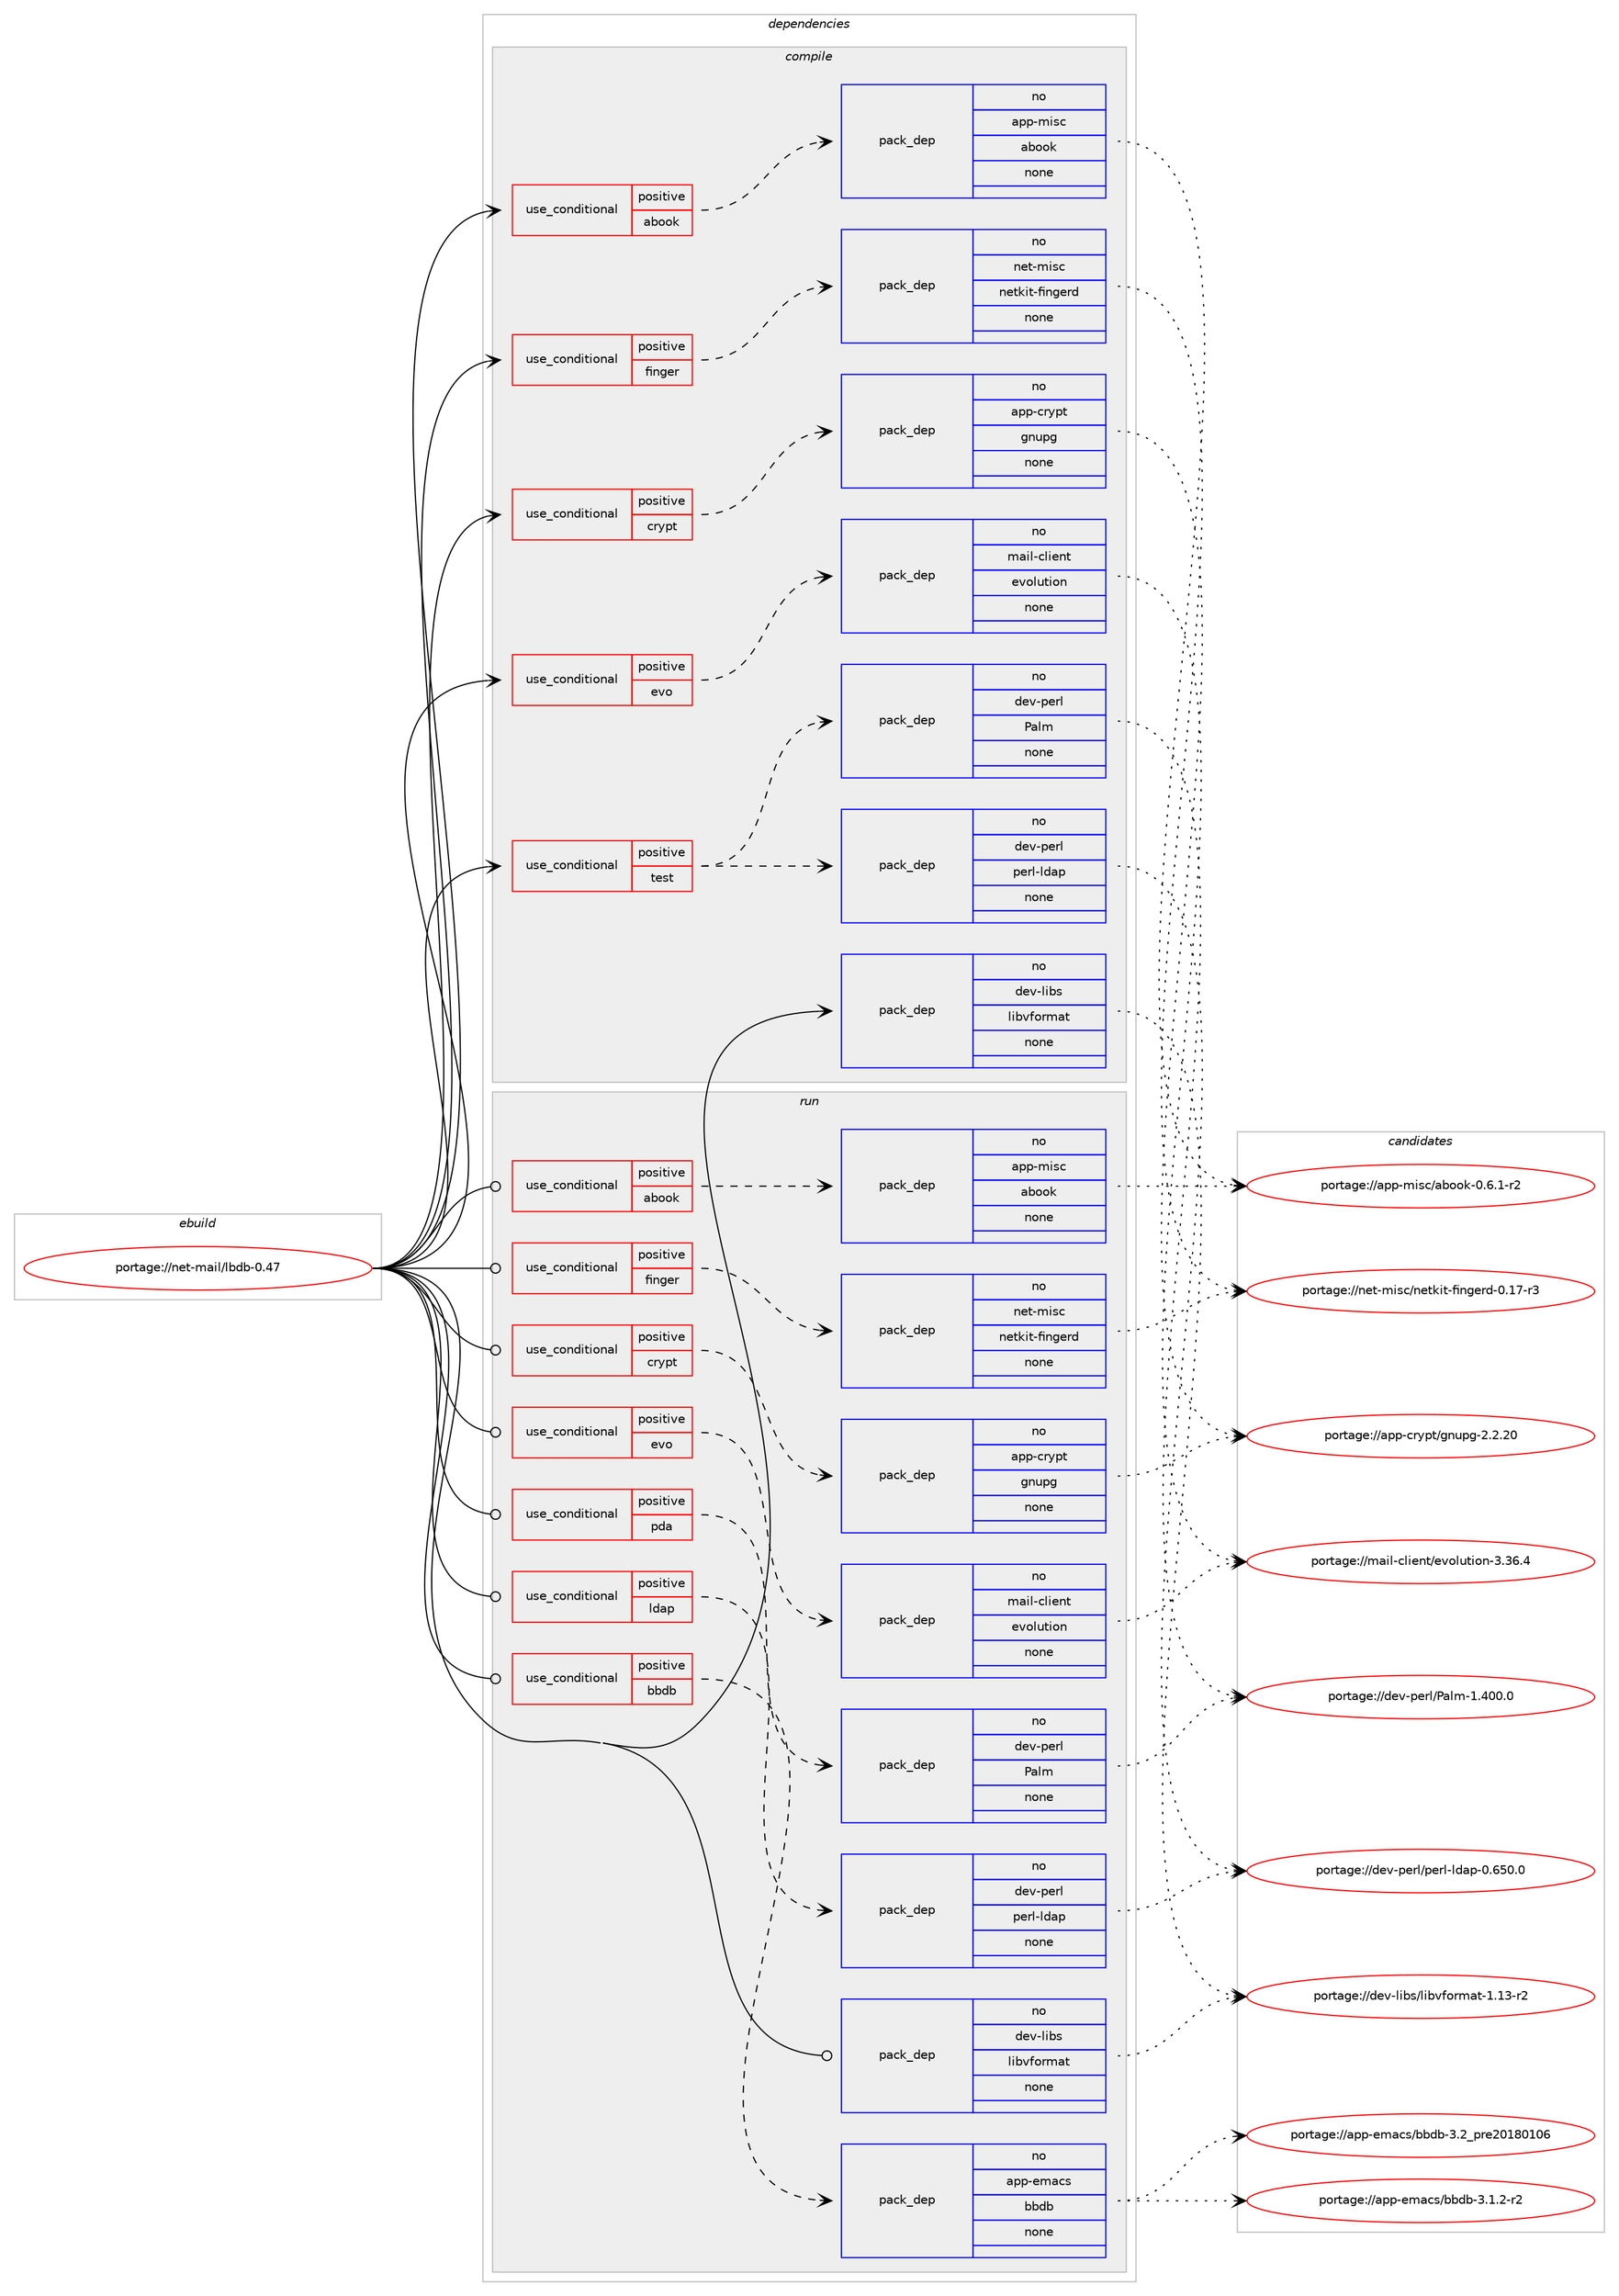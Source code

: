 digraph prolog {

# *************
# Graph options
# *************

newrank=true;
concentrate=true;
compound=true;
graph [rankdir=LR,fontname=Helvetica,fontsize=10,ranksep=1.5];#, ranksep=2.5, nodesep=0.2];
edge  [arrowhead=vee];
node  [fontname=Helvetica,fontsize=10];

# **********
# The ebuild
# **********

subgraph cluster_leftcol {
color=gray;
rank=same;
label=<<i>ebuild</i>>;
id [label="portage://net-mail/lbdb-0.47", color=red, width=4, href="../net-mail/lbdb-0.47.svg"];
}

# ****************
# The dependencies
# ****************

subgraph cluster_midcol {
color=gray;
label=<<i>dependencies</i>>;
subgraph cluster_compile {
fillcolor="#eeeeee";
style=filled;
label=<<i>compile</i>>;
subgraph cond621 {
dependency4051 [label=<<TABLE BORDER="0" CELLBORDER="1" CELLSPACING="0" CELLPADDING="4"><TR><TD ROWSPAN="3" CELLPADDING="10">use_conditional</TD></TR><TR><TD>positive</TD></TR><TR><TD>abook</TD></TR></TABLE>>, shape=none, color=red];
subgraph pack3361 {
dependency4052 [label=<<TABLE BORDER="0" CELLBORDER="1" CELLSPACING="0" CELLPADDING="4" WIDTH="220"><TR><TD ROWSPAN="6" CELLPADDING="30">pack_dep</TD></TR><TR><TD WIDTH="110">no</TD></TR><TR><TD>app-misc</TD></TR><TR><TD>abook</TD></TR><TR><TD>none</TD></TR><TR><TD></TD></TR></TABLE>>, shape=none, color=blue];
}
dependency4051:e -> dependency4052:w [weight=20,style="dashed",arrowhead="vee"];
}
id:e -> dependency4051:w [weight=20,style="solid",arrowhead="vee"];
subgraph cond622 {
dependency4053 [label=<<TABLE BORDER="0" CELLBORDER="1" CELLSPACING="0" CELLPADDING="4"><TR><TD ROWSPAN="3" CELLPADDING="10">use_conditional</TD></TR><TR><TD>positive</TD></TR><TR><TD>crypt</TD></TR></TABLE>>, shape=none, color=red];
subgraph pack3362 {
dependency4054 [label=<<TABLE BORDER="0" CELLBORDER="1" CELLSPACING="0" CELLPADDING="4" WIDTH="220"><TR><TD ROWSPAN="6" CELLPADDING="30">pack_dep</TD></TR><TR><TD WIDTH="110">no</TD></TR><TR><TD>app-crypt</TD></TR><TR><TD>gnupg</TD></TR><TR><TD>none</TD></TR><TR><TD></TD></TR></TABLE>>, shape=none, color=blue];
}
dependency4053:e -> dependency4054:w [weight=20,style="dashed",arrowhead="vee"];
}
id:e -> dependency4053:w [weight=20,style="solid",arrowhead="vee"];
subgraph cond623 {
dependency4055 [label=<<TABLE BORDER="0" CELLBORDER="1" CELLSPACING="0" CELLPADDING="4"><TR><TD ROWSPAN="3" CELLPADDING="10">use_conditional</TD></TR><TR><TD>positive</TD></TR><TR><TD>evo</TD></TR></TABLE>>, shape=none, color=red];
subgraph pack3363 {
dependency4056 [label=<<TABLE BORDER="0" CELLBORDER="1" CELLSPACING="0" CELLPADDING="4" WIDTH="220"><TR><TD ROWSPAN="6" CELLPADDING="30">pack_dep</TD></TR><TR><TD WIDTH="110">no</TD></TR><TR><TD>mail-client</TD></TR><TR><TD>evolution</TD></TR><TR><TD>none</TD></TR><TR><TD></TD></TR></TABLE>>, shape=none, color=blue];
}
dependency4055:e -> dependency4056:w [weight=20,style="dashed",arrowhead="vee"];
}
id:e -> dependency4055:w [weight=20,style="solid",arrowhead="vee"];
subgraph cond624 {
dependency4057 [label=<<TABLE BORDER="0" CELLBORDER="1" CELLSPACING="0" CELLPADDING="4"><TR><TD ROWSPAN="3" CELLPADDING="10">use_conditional</TD></TR><TR><TD>positive</TD></TR><TR><TD>finger</TD></TR></TABLE>>, shape=none, color=red];
subgraph pack3364 {
dependency4058 [label=<<TABLE BORDER="0" CELLBORDER="1" CELLSPACING="0" CELLPADDING="4" WIDTH="220"><TR><TD ROWSPAN="6" CELLPADDING="30">pack_dep</TD></TR><TR><TD WIDTH="110">no</TD></TR><TR><TD>net-misc</TD></TR><TR><TD>netkit-fingerd</TD></TR><TR><TD>none</TD></TR><TR><TD></TD></TR></TABLE>>, shape=none, color=blue];
}
dependency4057:e -> dependency4058:w [weight=20,style="dashed",arrowhead="vee"];
}
id:e -> dependency4057:w [weight=20,style="solid",arrowhead="vee"];
subgraph cond625 {
dependency4059 [label=<<TABLE BORDER="0" CELLBORDER="1" CELLSPACING="0" CELLPADDING="4"><TR><TD ROWSPAN="3" CELLPADDING="10">use_conditional</TD></TR><TR><TD>positive</TD></TR><TR><TD>test</TD></TR></TABLE>>, shape=none, color=red];
subgraph pack3365 {
dependency4060 [label=<<TABLE BORDER="0" CELLBORDER="1" CELLSPACING="0" CELLPADDING="4" WIDTH="220"><TR><TD ROWSPAN="6" CELLPADDING="30">pack_dep</TD></TR><TR><TD WIDTH="110">no</TD></TR><TR><TD>dev-perl</TD></TR><TR><TD>Palm</TD></TR><TR><TD>none</TD></TR><TR><TD></TD></TR></TABLE>>, shape=none, color=blue];
}
dependency4059:e -> dependency4060:w [weight=20,style="dashed",arrowhead="vee"];
subgraph pack3366 {
dependency4061 [label=<<TABLE BORDER="0" CELLBORDER="1" CELLSPACING="0" CELLPADDING="4" WIDTH="220"><TR><TD ROWSPAN="6" CELLPADDING="30">pack_dep</TD></TR><TR><TD WIDTH="110">no</TD></TR><TR><TD>dev-perl</TD></TR><TR><TD>perl-ldap</TD></TR><TR><TD>none</TD></TR><TR><TD></TD></TR></TABLE>>, shape=none, color=blue];
}
dependency4059:e -> dependency4061:w [weight=20,style="dashed",arrowhead="vee"];
}
id:e -> dependency4059:w [weight=20,style="solid",arrowhead="vee"];
subgraph pack3367 {
dependency4062 [label=<<TABLE BORDER="0" CELLBORDER="1" CELLSPACING="0" CELLPADDING="4" WIDTH="220"><TR><TD ROWSPAN="6" CELLPADDING="30">pack_dep</TD></TR><TR><TD WIDTH="110">no</TD></TR><TR><TD>dev-libs</TD></TR><TR><TD>libvformat</TD></TR><TR><TD>none</TD></TR><TR><TD></TD></TR></TABLE>>, shape=none, color=blue];
}
id:e -> dependency4062:w [weight=20,style="solid",arrowhead="vee"];
}
subgraph cluster_compileandrun {
fillcolor="#eeeeee";
style=filled;
label=<<i>compile and run</i>>;
}
subgraph cluster_run {
fillcolor="#eeeeee";
style=filled;
label=<<i>run</i>>;
subgraph cond626 {
dependency4063 [label=<<TABLE BORDER="0" CELLBORDER="1" CELLSPACING="0" CELLPADDING="4"><TR><TD ROWSPAN="3" CELLPADDING="10">use_conditional</TD></TR><TR><TD>positive</TD></TR><TR><TD>abook</TD></TR></TABLE>>, shape=none, color=red];
subgraph pack3368 {
dependency4064 [label=<<TABLE BORDER="0" CELLBORDER="1" CELLSPACING="0" CELLPADDING="4" WIDTH="220"><TR><TD ROWSPAN="6" CELLPADDING="30">pack_dep</TD></TR><TR><TD WIDTH="110">no</TD></TR><TR><TD>app-misc</TD></TR><TR><TD>abook</TD></TR><TR><TD>none</TD></TR><TR><TD></TD></TR></TABLE>>, shape=none, color=blue];
}
dependency4063:e -> dependency4064:w [weight=20,style="dashed",arrowhead="vee"];
}
id:e -> dependency4063:w [weight=20,style="solid",arrowhead="odot"];
subgraph cond627 {
dependency4065 [label=<<TABLE BORDER="0" CELLBORDER="1" CELLSPACING="0" CELLPADDING="4"><TR><TD ROWSPAN="3" CELLPADDING="10">use_conditional</TD></TR><TR><TD>positive</TD></TR><TR><TD>bbdb</TD></TR></TABLE>>, shape=none, color=red];
subgraph pack3369 {
dependency4066 [label=<<TABLE BORDER="0" CELLBORDER="1" CELLSPACING="0" CELLPADDING="4" WIDTH="220"><TR><TD ROWSPAN="6" CELLPADDING="30">pack_dep</TD></TR><TR><TD WIDTH="110">no</TD></TR><TR><TD>app-emacs</TD></TR><TR><TD>bbdb</TD></TR><TR><TD>none</TD></TR><TR><TD></TD></TR></TABLE>>, shape=none, color=blue];
}
dependency4065:e -> dependency4066:w [weight=20,style="dashed",arrowhead="vee"];
}
id:e -> dependency4065:w [weight=20,style="solid",arrowhead="odot"];
subgraph cond628 {
dependency4067 [label=<<TABLE BORDER="0" CELLBORDER="1" CELLSPACING="0" CELLPADDING="4"><TR><TD ROWSPAN="3" CELLPADDING="10">use_conditional</TD></TR><TR><TD>positive</TD></TR><TR><TD>crypt</TD></TR></TABLE>>, shape=none, color=red];
subgraph pack3370 {
dependency4068 [label=<<TABLE BORDER="0" CELLBORDER="1" CELLSPACING="0" CELLPADDING="4" WIDTH="220"><TR><TD ROWSPAN="6" CELLPADDING="30">pack_dep</TD></TR><TR><TD WIDTH="110">no</TD></TR><TR><TD>app-crypt</TD></TR><TR><TD>gnupg</TD></TR><TR><TD>none</TD></TR><TR><TD></TD></TR></TABLE>>, shape=none, color=blue];
}
dependency4067:e -> dependency4068:w [weight=20,style="dashed",arrowhead="vee"];
}
id:e -> dependency4067:w [weight=20,style="solid",arrowhead="odot"];
subgraph cond629 {
dependency4069 [label=<<TABLE BORDER="0" CELLBORDER="1" CELLSPACING="0" CELLPADDING="4"><TR><TD ROWSPAN="3" CELLPADDING="10">use_conditional</TD></TR><TR><TD>positive</TD></TR><TR><TD>evo</TD></TR></TABLE>>, shape=none, color=red];
subgraph pack3371 {
dependency4070 [label=<<TABLE BORDER="0" CELLBORDER="1" CELLSPACING="0" CELLPADDING="4" WIDTH="220"><TR><TD ROWSPAN="6" CELLPADDING="30">pack_dep</TD></TR><TR><TD WIDTH="110">no</TD></TR><TR><TD>mail-client</TD></TR><TR><TD>evolution</TD></TR><TR><TD>none</TD></TR><TR><TD></TD></TR></TABLE>>, shape=none, color=blue];
}
dependency4069:e -> dependency4070:w [weight=20,style="dashed",arrowhead="vee"];
}
id:e -> dependency4069:w [weight=20,style="solid",arrowhead="odot"];
subgraph cond630 {
dependency4071 [label=<<TABLE BORDER="0" CELLBORDER="1" CELLSPACING="0" CELLPADDING="4"><TR><TD ROWSPAN="3" CELLPADDING="10">use_conditional</TD></TR><TR><TD>positive</TD></TR><TR><TD>finger</TD></TR></TABLE>>, shape=none, color=red];
subgraph pack3372 {
dependency4072 [label=<<TABLE BORDER="0" CELLBORDER="1" CELLSPACING="0" CELLPADDING="4" WIDTH="220"><TR><TD ROWSPAN="6" CELLPADDING="30">pack_dep</TD></TR><TR><TD WIDTH="110">no</TD></TR><TR><TD>net-misc</TD></TR><TR><TD>netkit-fingerd</TD></TR><TR><TD>none</TD></TR><TR><TD></TD></TR></TABLE>>, shape=none, color=blue];
}
dependency4071:e -> dependency4072:w [weight=20,style="dashed",arrowhead="vee"];
}
id:e -> dependency4071:w [weight=20,style="solid",arrowhead="odot"];
subgraph cond631 {
dependency4073 [label=<<TABLE BORDER="0" CELLBORDER="1" CELLSPACING="0" CELLPADDING="4"><TR><TD ROWSPAN="3" CELLPADDING="10">use_conditional</TD></TR><TR><TD>positive</TD></TR><TR><TD>ldap</TD></TR></TABLE>>, shape=none, color=red];
subgraph pack3373 {
dependency4074 [label=<<TABLE BORDER="0" CELLBORDER="1" CELLSPACING="0" CELLPADDING="4" WIDTH="220"><TR><TD ROWSPAN="6" CELLPADDING="30">pack_dep</TD></TR><TR><TD WIDTH="110">no</TD></TR><TR><TD>dev-perl</TD></TR><TR><TD>perl-ldap</TD></TR><TR><TD>none</TD></TR><TR><TD></TD></TR></TABLE>>, shape=none, color=blue];
}
dependency4073:e -> dependency4074:w [weight=20,style="dashed",arrowhead="vee"];
}
id:e -> dependency4073:w [weight=20,style="solid",arrowhead="odot"];
subgraph cond632 {
dependency4075 [label=<<TABLE BORDER="0" CELLBORDER="1" CELLSPACING="0" CELLPADDING="4"><TR><TD ROWSPAN="3" CELLPADDING="10">use_conditional</TD></TR><TR><TD>positive</TD></TR><TR><TD>pda</TD></TR></TABLE>>, shape=none, color=red];
subgraph pack3374 {
dependency4076 [label=<<TABLE BORDER="0" CELLBORDER="1" CELLSPACING="0" CELLPADDING="4" WIDTH="220"><TR><TD ROWSPAN="6" CELLPADDING="30">pack_dep</TD></TR><TR><TD WIDTH="110">no</TD></TR><TR><TD>dev-perl</TD></TR><TR><TD>Palm</TD></TR><TR><TD>none</TD></TR><TR><TD></TD></TR></TABLE>>, shape=none, color=blue];
}
dependency4075:e -> dependency4076:w [weight=20,style="dashed",arrowhead="vee"];
}
id:e -> dependency4075:w [weight=20,style="solid",arrowhead="odot"];
subgraph pack3375 {
dependency4077 [label=<<TABLE BORDER="0" CELLBORDER="1" CELLSPACING="0" CELLPADDING="4" WIDTH="220"><TR><TD ROWSPAN="6" CELLPADDING="30">pack_dep</TD></TR><TR><TD WIDTH="110">no</TD></TR><TR><TD>dev-libs</TD></TR><TR><TD>libvformat</TD></TR><TR><TD>none</TD></TR><TR><TD></TD></TR></TABLE>>, shape=none, color=blue];
}
id:e -> dependency4077:w [weight=20,style="solid",arrowhead="odot"];
}
}

# **************
# The candidates
# **************

subgraph cluster_choices {
rank=same;
color=gray;
label=<<i>candidates</i>>;

subgraph choice3361 {
color=black;
nodesep=1;
choice9711211245109105115994797981111111074548465446494511450 [label="portage://app-misc/abook-0.6.1-r2", color=red, width=4,href="../app-misc/abook-0.6.1-r2.svg"];
dependency4052:e -> choice9711211245109105115994797981111111074548465446494511450:w [style=dotted,weight="100"];
}
subgraph choice3362 {
color=black;
nodesep=1;
choice9711211245991141211121164710311011711210345504650465048 [label="portage://app-crypt/gnupg-2.2.20", color=red, width=4,href="../app-crypt/gnupg-2.2.20.svg"];
dependency4054:e -> choice9711211245991141211121164710311011711210345504650465048:w [style=dotted,weight="100"];
}
subgraph choice3363 {
color=black;
nodesep=1;
choice1099710510845991081051011101164710111811110811711610511111045514651544652 [label="portage://mail-client/evolution-3.36.4", color=red, width=4,href="../mail-client/evolution-3.36.4.svg"];
dependency4056:e -> choice1099710510845991081051011101164710111811110811711610511111045514651544652:w [style=dotted,weight="100"];
}
subgraph choice3364 {
color=black;
nodesep=1;
choice1101011164510910511599471101011161071051164510210511010310111410045484649554511451 [label="portage://net-misc/netkit-fingerd-0.17-r3", color=red, width=4,href="../net-misc/netkit-fingerd-0.17-r3.svg"];
dependency4058:e -> choice1101011164510910511599471101011161071051164510210511010310111410045484649554511451:w [style=dotted,weight="100"];
}
subgraph choice3365 {
color=black;
nodesep=1;
choice100101118451121011141084780971081094549465248484648 [label="portage://dev-perl/Palm-1.400.0", color=red, width=4,href="../dev-perl/Palm-1.400.0.svg"];
dependency4060:e -> choice100101118451121011141084780971081094549465248484648:w [style=dotted,weight="100"];
}
subgraph choice3366 {
color=black;
nodesep=1;
choice100101118451121011141084711210111410845108100971124548465453484648 [label="portage://dev-perl/perl-ldap-0.650.0", color=red, width=4,href="../dev-perl/perl-ldap-0.650.0.svg"];
dependency4061:e -> choice100101118451121011141084711210111410845108100971124548465453484648:w [style=dotted,weight="100"];
}
subgraph choice3367 {
color=black;
nodesep=1;
choice100101118451081059811547108105981181021111141099711645494649514511450 [label="portage://dev-libs/libvformat-1.13-r2", color=red, width=4,href="../dev-libs/libvformat-1.13-r2.svg"];
dependency4062:e -> choice100101118451081059811547108105981181021111141099711645494649514511450:w [style=dotted,weight="100"];
}
subgraph choice3368 {
color=black;
nodesep=1;
choice9711211245109105115994797981111111074548465446494511450 [label="portage://app-misc/abook-0.6.1-r2", color=red, width=4,href="../app-misc/abook-0.6.1-r2.svg"];
dependency4064:e -> choice9711211245109105115994797981111111074548465446494511450:w [style=dotted,weight="100"];
}
subgraph choice3369 {
color=black;
nodesep=1;
choice971121124510110997991154798981009845514650951121141015048495648494854 [label="portage://app-emacs/bbdb-3.2_pre20180106", color=red, width=4,href="../app-emacs/bbdb-3.2_pre20180106.svg"];
choice97112112451011099799115479898100984551464946504511450 [label="portage://app-emacs/bbdb-3.1.2-r2", color=red, width=4,href="../app-emacs/bbdb-3.1.2-r2.svg"];
dependency4066:e -> choice971121124510110997991154798981009845514650951121141015048495648494854:w [style=dotted,weight="100"];
dependency4066:e -> choice97112112451011099799115479898100984551464946504511450:w [style=dotted,weight="100"];
}
subgraph choice3370 {
color=black;
nodesep=1;
choice9711211245991141211121164710311011711210345504650465048 [label="portage://app-crypt/gnupg-2.2.20", color=red, width=4,href="../app-crypt/gnupg-2.2.20.svg"];
dependency4068:e -> choice9711211245991141211121164710311011711210345504650465048:w [style=dotted,weight="100"];
}
subgraph choice3371 {
color=black;
nodesep=1;
choice1099710510845991081051011101164710111811110811711610511111045514651544652 [label="portage://mail-client/evolution-3.36.4", color=red, width=4,href="../mail-client/evolution-3.36.4.svg"];
dependency4070:e -> choice1099710510845991081051011101164710111811110811711610511111045514651544652:w [style=dotted,weight="100"];
}
subgraph choice3372 {
color=black;
nodesep=1;
choice1101011164510910511599471101011161071051164510210511010310111410045484649554511451 [label="portage://net-misc/netkit-fingerd-0.17-r3", color=red, width=4,href="../net-misc/netkit-fingerd-0.17-r3.svg"];
dependency4072:e -> choice1101011164510910511599471101011161071051164510210511010310111410045484649554511451:w [style=dotted,weight="100"];
}
subgraph choice3373 {
color=black;
nodesep=1;
choice100101118451121011141084711210111410845108100971124548465453484648 [label="portage://dev-perl/perl-ldap-0.650.0", color=red, width=4,href="../dev-perl/perl-ldap-0.650.0.svg"];
dependency4074:e -> choice100101118451121011141084711210111410845108100971124548465453484648:w [style=dotted,weight="100"];
}
subgraph choice3374 {
color=black;
nodesep=1;
choice100101118451121011141084780971081094549465248484648 [label="portage://dev-perl/Palm-1.400.0", color=red, width=4,href="../dev-perl/Palm-1.400.0.svg"];
dependency4076:e -> choice100101118451121011141084780971081094549465248484648:w [style=dotted,weight="100"];
}
subgraph choice3375 {
color=black;
nodesep=1;
choice100101118451081059811547108105981181021111141099711645494649514511450 [label="portage://dev-libs/libvformat-1.13-r2", color=red, width=4,href="../dev-libs/libvformat-1.13-r2.svg"];
dependency4077:e -> choice100101118451081059811547108105981181021111141099711645494649514511450:w [style=dotted,weight="100"];
}
}

}
